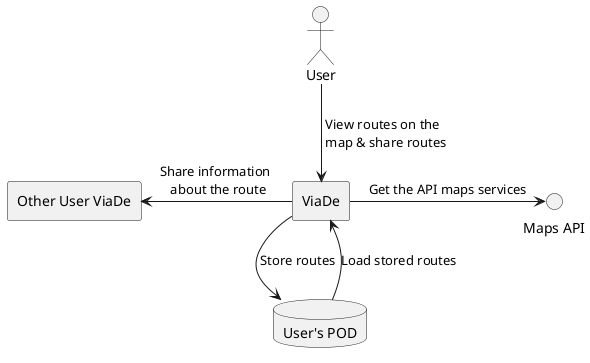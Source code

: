 @startuml Business Context
rectangle ViaDe
rectangle "Other User ViaDe" as ViaDe2
database "User's POD" as pod

() "Maps API" as imaps

:User: --> ViaDe : View routes on the \n map & share routes
ViaDe --> pod : Store routes
pod --> ViaDe : Load stored routes
ViaDe -right-> imaps : Get the API maps services
ViaDe -left-> ViaDe2 : Share information \n about the route
@enduml